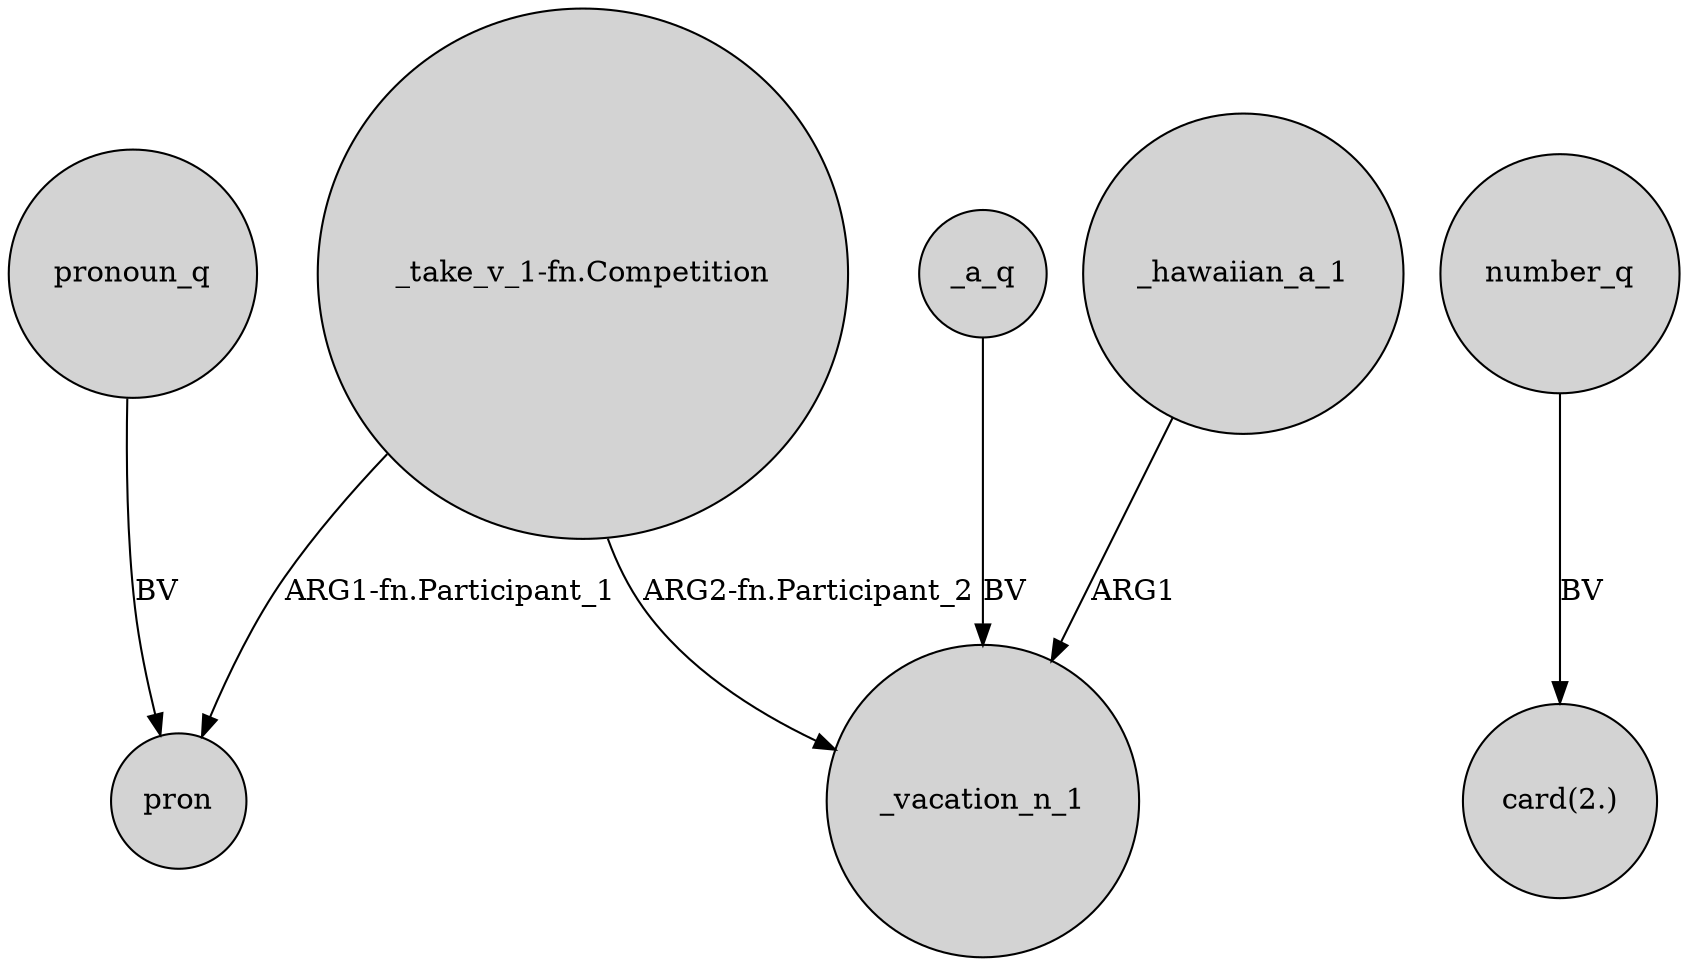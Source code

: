 digraph {
	node [shape=circle style=filled]
	pronoun_q -> pron [label=BV]
	"_take_v_1-fn.Competition" -> pron [label="ARG1-fn.Participant_1"]
	_a_q -> _vacation_n_1 [label=BV]
	number_q -> "card(2.)" [label=BV]
	_hawaiian_a_1 -> _vacation_n_1 [label=ARG1]
	"_take_v_1-fn.Competition" -> _vacation_n_1 [label="ARG2-fn.Participant_2"]
}
